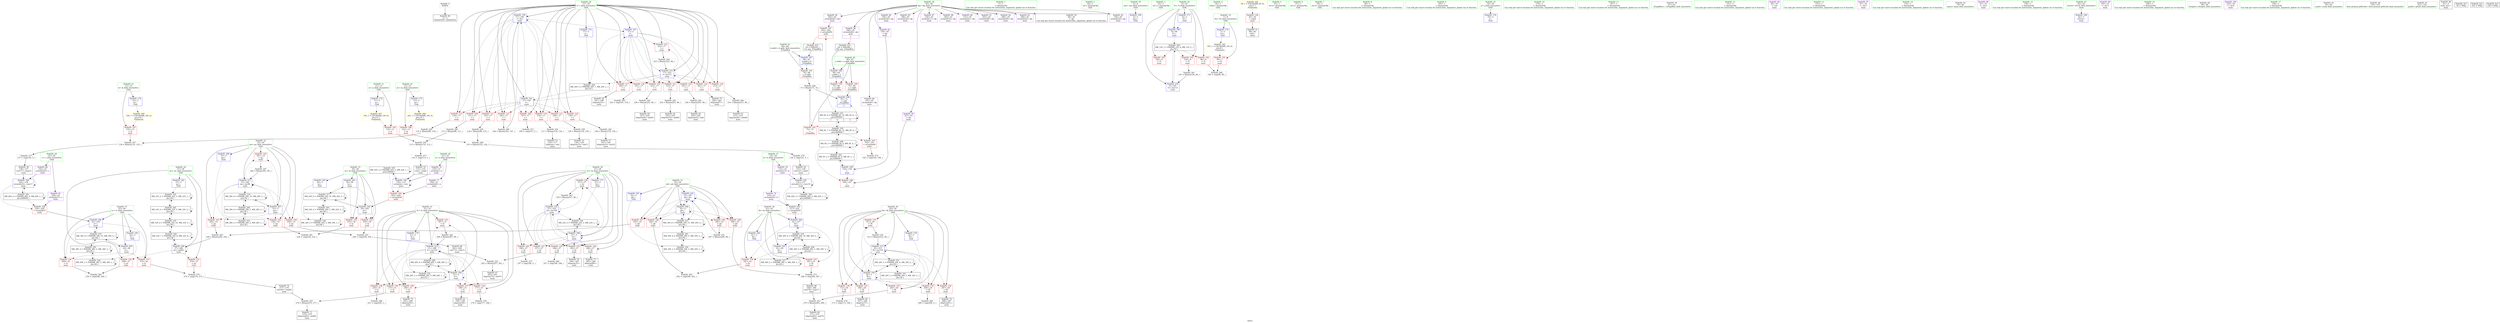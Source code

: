 digraph "SVFG" {
	label="SVFG";

	Node0x55ee53b5b340 [shape=record,color=grey,label="{NodeID: 0\nNullPtr}"];
	Node0x55ee53b5b340 -> Node0x55ee53b7bef0[style=solid];
	Node0x55ee53b8c920 [shape=record,color=grey,label="{NodeID: 277\n137 = cmp(136, 5, )\n}"];
	Node0x55ee53b8c920 -> Node0x55ee53b7c5d0[style=solid];
	Node0x55ee53b7e7f0 [shape=record,color=blue,label="{NodeID: 194\n142\<--138\narrayidx20\<--conv17\nmain\n}"];
	Node0x55ee53b7e7f0 -> Node0x55ee53b82f60[style=dashed];
	Node0x55ee53b7e7f0 -> Node0x55ee53b7e7f0[style=dashed];
	Node0x55ee53b7e7f0 -> Node0x55ee53ba9340[style=dashed];
	Node0x55ee53b7b2f0 [shape=record,color=red,label="{NodeID: 111\n123\<--17\n\<--i\nmain\n}"];
	Node0x55ee53b7b2f0 -> Node0x55ee53b7f6a0[style=solid];
	Node0x55ee53b5b6b0 [shape=record,color=green,label="{NodeID: 28\n25\<--26\nc\<--c_field_insensitive\nGlob }"];
	Node0x55ee53b5b6b0 -> Node0x55ee53b7d950[style=solid];
	Node0x55ee53b5b6b0 -> Node0x55ee53b7da20[style=solid];
	Node0x55ee53b81970 [shape=record,color=red,label="{NodeID: 139\n273\<--31\n\<--fc\nmain\n}"];
	Node0x55ee53b81970 -> Node0x55ee53b89810[style=solid];
	Node0x55ee53b7c5d0 [shape=record,color=black,label="{NodeID: 56\n138\<--137\nconv17\<--cmp16\nmain\n}"];
	Node0x55ee53b7c5d0 -> Node0x55ee53b7e7f0[style=solid];
	Node0x55ee53ba6b40 [shape=record,color=black,label="{NodeID: 333\nMR_28V_2 = PHI(MR_28V_3, MR_28V_1, )\npts\{34 \}\n}"];
	Node0x55ee53ba6b40 -> Node0x55ee53b99040[style=dashed];
	Node0x55ee53ba6b40 -> Node0x55ee53ba6b40[style=dashed];
	Node0x55ee53b89090 [shape=record,color=grey,label="{NodeID: 250\n113 = Binary(110, 112, )\n}"];
	Node0x55ee53b89090 -> Node0x55ee53b8c320[style=solid];
	Node0x55ee53b83030 [shape=record,color=red,label="{NodeID: 167\n293\<--292\n\<--arrayidx94\nmain\n|{<s0>5}}"];
	Node0x55ee53b83030:s0 -> Node0x55ee53bcac20[style=solid,color=red];
	Node0x55ee53b7dc90 [shape=record,color=purple,label="{NodeID: 84\n185\<--45\narrayidx36\<--dp\nmain\n}"];
	Node0x55ee53b6e230 [shape=record,color=green,label="{NodeID: 1\n5\<--1\n\<--dummyObj\nCan only get source location for instruction, argument, global var or function.}"];
	Node0x55ee53b8caa0 [shape=record,color=grey,label="{NodeID: 278\n178 = cmp(177, 168, )\n}"];
	Node0x55ee53b7e8c0 [shape=record,color=blue,label="{NodeID: 195\n17\<--146\ni\<--dec\nmain\n}"];
	Node0x55ee53b7e8c0 -> Node0x55ee53b7b080[style=dashed];
	Node0x55ee53b7e8c0 -> Node0x55ee53b7b150[style=dashed];
	Node0x55ee53b7e8c0 -> Node0x55ee53b7b220[style=dashed];
	Node0x55ee53b7e8c0 -> Node0x55ee53b7b2f0[style=dashed];
	Node0x55ee53b7e8c0 -> Node0x55ee53b7b3c0[style=dashed];
	Node0x55ee53b7e8c0 -> Node0x55ee53b7b490[style=dashed];
	Node0x55ee53b7e8c0 -> Node0x55ee53b7b560[style=dashed];
	Node0x55ee53b7e8c0 -> Node0x55ee53b80670[style=dashed];
	Node0x55ee53b7e8c0 -> Node0x55ee53b7e8c0[style=dashed];
	Node0x55ee53b7e8c0 -> Node0x55ee53b7ea60[style=dashed];
	Node0x55ee53b7b3c0 [shape=record,color=red,label="{NodeID: 112\n128\<--17\n\<--i\nmain\n}"];
	Node0x55ee53b7b3c0 -> Node0x55ee53b89c90[style=solid];
	Node0x55ee53b5b7b0 [shape=record,color=green,label="{NodeID: 29\n27\<--28\nfa\<--fa_field_insensitive\nGlob }"];
	Node0x55ee53b5b7b0 -> Node0x55ee53b80d40[style=solid];
	Node0x55ee53b5b7b0 -> Node0x55ee53b80e10[style=solid];
	Node0x55ee53b5b7b0 -> Node0x55ee53b80ee0[style=solid];
	Node0x55ee53b5b7b0 -> Node0x55ee53b80fb0[style=solid];
	Node0x55ee53b5b7b0 -> Node0x55ee53b81080[style=solid];
	Node0x55ee53b5b7b0 -> Node0x55ee53b81150[style=solid];
	Node0x55ee53b5b7b0 -> Node0x55ee53b839a0[style=solid];
	Node0x55ee53b5b7b0 -> Node0x55ee53b7eb30[style=solid];
	Node0x55ee53b5b7b0 -> Node0x55ee53b86970[style=solid];
	Node0x55ee53b81a40 [shape=record,color=red,label="{NodeID: 140\n290\<--31\n\<--fc\nmain\n}"];
	Node0x55ee53b81a40 -> Node0x55ee53b7d540[style=solid];
	Node0x55ee53b7c6a0 [shape=record,color=black,label="{NodeID: 57\n141\<--140\nidxprom19\<--sub18\nmain\n}"];
	Node0x55ee53ba7040 [shape=record,color=black,label="{NodeID: 334\nMR_30V_2 = PHI(MR_30V_3, MR_30V_1, )\npts\{36 \}\n}"];
	Node0x55ee53ba7040 -> Node0x55ee53b99540[style=dashed];
	Node0x55ee53ba7040 -> Node0x55ee53ba7040[style=dashed];
	Node0x55ee53b89210 [shape=record,color=grey,label="{NodeID: 251\n297 = Binary(296, 96, )\n}"];
	Node0x55ee53b89210 -> Node0x55ee53b7f4f0[style=solid];
	Node0x55ee53b83100 [shape=record,color=red,label="{NodeID: 168\n328\<--327\n\<--\nmain\n}"];
	Node0x55ee53b7dd60 [shape=record,color=purple,label="{NodeID: 85\n188\<--45\narrayidx38\<--dp\nmain\n}"];
	Node0x55ee53b70e80 [shape=record,color=green,label="{NodeID: 2\n50\<--1\n.str\<--dummyObj\nGlob }"];
	Node0x55ee53b8cc20 [shape=record,color=grey,label="{NodeID: 279\n126 = cmp(125, 5, )\n}"];
	Node0x55ee53b8cc20 -> Node0x55ee53b7c430[style=solid];
	Node0x55ee53b7e990 [shape=record,color=blue,label="{NodeID: 196\n156\<--158\n\<--\nmain\n}"];
	Node0x55ee53b7e990 -> Node0x55ee53b83100[style=dashed];
	Node0x55ee53b7e990 -> Node0x55ee53b9ae40[style=dashed];
	Node0x55ee53b7e990 -> Node0x55ee53ba9840[style=dashed];
	Node0x55ee53b7b490 [shape=record,color=red,label="{NodeID: 113\n134\<--17\n\<--i\nmain\n}"];
	Node0x55ee53b7b490 -> Node0x55ee53b89990[style=solid];
	Node0x55ee53b5c060 [shape=record,color=green,label="{NodeID: 30\n29\<--30\nfb\<--fb_field_insensitive\nGlob }"];
	Node0x55ee53b5c060 -> Node0x55ee53b81220[style=solid];
	Node0x55ee53b5c060 -> Node0x55ee53b812f0[style=solid];
	Node0x55ee53b5c060 -> Node0x55ee53b813c0[style=solid];
	Node0x55ee53b5c060 -> Node0x55ee53b81490[style=solid];
	Node0x55ee53b5c060 -> Node0x55ee53b81560[style=solid];
	Node0x55ee53b5c060 -> Node0x55ee53b81630[style=solid];
	Node0x55ee53b5c060 -> Node0x55ee53b83aa0[style=solid];
	Node0x55ee53b5c060 -> Node0x55ee53b7ec00[style=solid];
	Node0x55ee53b5c060 -> Node0x55ee53b868a0[style=solid];
	Node0x55ee53b81b10 [shape=record,color=red,label="{NodeID: 141\n307\<--31\n\<--fc\nmain\n}"];
	Node0x55ee53b81b10 -> Node0x55ee53b88490[style=solid];
	Node0x55ee53b7c770 [shape=record,color=black,label="{NodeID: 58\n181\<--180\nidxprom33\<--\nmain\n}"];
	Node0x55ee53ba7540 [shape=record,color=black,label="{NodeID: 335\nMR_32V_2 = PHI(MR_32V_3, MR_32V_1, )\npts\{38 \}\n}"];
	Node0x55ee53ba7540 -> Node0x55ee53b99a40[style=dashed];
	Node0x55ee53ba7540 -> Node0x55ee53ba7540[style=dashed];
	Node0x55ee53b89390 [shape=record,color=grey,label="{NodeID: 252\n262 = Binary(257, 261, )\n}"];
	Node0x55ee53b89390 -> Node0x55ee53b7cec0[style=solid];
	Node0x55ee53b831d0 [shape=record,color=blue,label="{NodeID: 169\n4\<--5\nans\<--\nGlob }"];
	Node0x55ee53b7de30 [shape=record,color=purple,label="{NodeID: 86\n191\<--45\narrayidx40\<--dp\nmain\n}"];
	Node0x55ee53b7de30 -> Node0x55ee53b82cf0[style=solid];
	Node0x55ee53b733a0 [shape=record,color=green,label="{NodeID: 3\n52\<--1\n.str.1\<--dummyObj\nGlob }"];
	Node0x55ee53b8cda0 [shape=record,color=grey,label="{NodeID: 280\n221 = cmp(220, 5, )\n}"];
	Node0x55ee53b7ea60 [shape=record,color=blue,label="{NodeID: 197\n17\<--5\ni\<--\nmain\n}"];
	Node0x55ee53b7ea60 -> Node0x55ee53b80700[style=dashed];
	Node0x55ee53b7ea60 -> Node0x55ee53b80790[style=dashed];
	Node0x55ee53b7ea60 -> Node0x55ee53b80860[style=dashed];
	Node0x55ee53b7ea60 -> Node0x55ee53b80930[style=dashed];
	Node0x55ee53b7ea60 -> Node0x55ee53b80a00[style=dashed];
	Node0x55ee53b7ea60 -> Node0x55ee53b80ad0[style=dashed];
	Node0x55ee53b7ea60 -> Node0x55ee53b80ba0[style=dashed];
	Node0x55ee53b7ea60 -> Node0x55ee53b80c70[style=dashed];
	Node0x55ee53b7ea60 -> Node0x55ee53b86a40[style=dashed];
	Node0x55ee53b7ea60 -> Node0x55ee53ba5740[style=dashed];
	Node0x55ee53b7b560 [shape=record,color=red,label="{NodeID: 114\n139\<--17\n\<--i\nmain\n}"];
	Node0x55ee53b7b560 -> Node0x55ee53b88790[style=solid];
	Node0x55ee53b5c160 [shape=record,color=green,label="{NodeID: 31\n31\<--32\nfc\<--fc_field_insensitive\nGlob }"];
	Node0x55ee53b5c160 -> Node0x55ee53b81700[style=solid];
	Node0x55ee53b5c160 -> Node0x55ee53b817d0[style=solid];
	Node0x55ee53b5c160 -> Node0x55ee53b818a0[style=solid];
	Node0x55ee53b5c160 -> Node0x55ee53b81970[style=solid];
	Node0x55ee53b5c160 -> Node0x55ee53b81a40[style=solid];
	Node0x55ee53b5c160 -> Node0x55ee53b81b10[style=solid];
	Node0x55ee53b5c160 -> Node0x55ee53b83ba0[style=solid];
	Node0x55ee53b5c160 -> Node0x55ee53b7ecd0[style=solid];
	Node0x55ee53b5c160 -> Node0x55ee53b867d0[style=solid];
	Node0x55ee53b81be0 [shape=record,color=red,label="{NodeID: 142\n234\<--33\n\<--pa\nmain\n}"];
	Node0x55ee53b81be0 -> Node0x55ee53b8cf20[style=solid];
	Node0x55ee53b7c840 [shape=record,color=black,label="{NodeID: 59\n184\<--183\nidxprom35\<--\nmain\n}"];
	Node0x55ee53ba7a40 [shape=record,color=black,label="{NodeID: 336\nMR_34V_2 = PHI(MR_34V_3, MR_34V_1, )\npts\{40 \}\n}"];
	Node0x55ee53ba7a40 -> Node0x55ee53b99f40[style=dashed];
	Node0x55ee53ba7a40 -> Node0x55ee53ba7a40[style=dashed];
	Node0x55ee53b89510 [shape=record,color=grey,label="{NodeID: 253\n270 = Binary(265, 269, )\n}"];
	Node0x55ee53b89510 -> Node0x55ee53b7d060[style=solid];
	Node0x55ee53b832a0 [shape=record,color=blue,label="{NodeID: 170\n7\<--5\nTn\<--\nGlob }"];
	Node0x55ee53b832a0 -> Node0x55ee53bb0d40[style=dashed];
	Node0x55ee53b7df00 [shape=record,color=purple,label="{NodeID: 87\n256\<--45\narrayidx71\<--dp\nmain\n}"];
	Node0x55ee53b49530 [shape=record,color=green,label="{NodeID: 4\n54\<--1\nstdin\<--dummyObj\nGlob }"];
	Node0x55ee53bb0c30 [shape=record,color=yellow,style=double,label="{NodeID: 364\n8V_1 = ENCHI(MR_8V_0)\npts\{1 \}\nFun[main]}"];
	Node0x55ee53bb0c30 -> Node0x55ee53b828e0[style=dashed];
	Node0x55ee53b8cf20 [shape=record,color=grey,label="{NodeID: 281\n236 = cmp(234, 235, )\n}"];
	Node0x55ee53b7eb30 [shape=record,color=blue,label="{NodeID: 198\n27\<--5\nfa\<--\nmain\n}"];
	Node0x55ee53b7eb30 -> Node0x55ee53b80d40[style=dashed];
	Node0x55ee53b7eb30 -> Node0x55ee53b80e10[style=dashed];
	Node0x55ee53b7eb30 -> Node0x55ee53b80ee0[style=dashed];
	Node0x55ee53b7eb30 -> Node0x55ee53b80fb0[style=dashed];
	Node0x55ee53b7eb30 -> Node0x55ee53b81080[style=dashed];
	Node0x55ee53b7eb30 -> Node0x55ee53b81150[style=dashed];
	Node0x55ee53b7eb30 -> Node0x55ee53b7eb30[style=dashed];
	Node0x55ee53b7eb30 -> Node0x55ee53b86970[style=dashed];
	Node0x55ee53b7eb30 -> Node0x55ee53ba5c40[style=dashed];
	Node0x55ee53b80670 [shape=record,color=red,label="{NodeID: 115\n145\<--17\n\<--i\nmain\n}"];
	Node0x55ee53b80670 -> Node0x55ee53b80120[style=solid];
	Node0x55ee53b5c260 [shape=record,color=green,label="{NodeID: 32\n33\<--34\npa\<--pa_field_insensitive\nGlob }"];
	Node0x55ee53b5c260 -> Node0x55ee53b81be0[style=solid];
	Node0x55ee53b5c260 -> Node0x55ee53b81cb0[style=solid];
	Node0x55ee53b5c260 -> Node0x55ee53b81d80[style=solid];
	Node0x55ee53b5c260 -> Node0x55ee53b81e50[style=solid];
	Node0x55ee53b5c260 -> Node0x55ee53b83ca0[style=solid];
	Node0x55ee53b5c260 -> Node0x55ee53b7f280[style=solid];
	Node0x55ee53b5c260 -> Node0x55ee53b7f5c0[style=solid];
	Node0x55ee53b81cb0 [shape=record,color=red,label="{NodeID: 143\n244\<--33\n\<--pa\nmain\n}"];
	Node0x55ee53b81cb0 -> Node0x55ee53b7ffa0[style=solid];
	Node0x55ee53b7c910 [shape=record,color=black,label="{NodeID: 60\n187\<--186\nidxprom37\<--\nmain\n}"];
	Node0x55ee53ba7f40 [shape=record,color=black,label="{NodeID: 337\nMR_36V_2 = PHI(MR_36V_3, MR_36V_1, )\npts\{42 \}\n}"];
	Node0x55ee53ba7f40 -> Node0x55ee53b9a440[style=dashed];
	Node0x55ee53ba7f40 -> Node0x55ee53ba7f40[style=dashed];
	Node0x55ee53b89690 [shape=record,color=grey,label="{NodeID: 254\n117 = Binary(118, 116, )\n}"];
	Node0x55ee53b89690 -> Node0x55ee53b7c360[style=solid];
	Node0x55ee53b833a0 [shape=record,color=blue,label="{NodeID: 171\n9\<--5\nTi\<--\nGlob }"];
	Node0x55ee53b833a0 -> Node0x55ee53b845e0[style=dashed];
	Node0x55ee53b7dfd0 [shape=record,color=purple,label="{NodeID: 88\n264\<--45\narrayidx76\<--dp\nmain\n}"];
	Node0x55ee53b5a0b0 [shape=record,color=green,label="{NodeID: 5\n55\<--1\n.str.2\<--dummyObj\nGlob }"];
	Node0x55ee53bb0d40 [shape=record,color=yellow,style=double,label="{NodeID: 365\n10V_1 = ENCHI(MR_10V_0)\npts\{8 \}\nFun[main]}"];
	Node0x55ee53bb0d40 -> Node0x55ee53b7baf0[style=dashed];
	Node0x55ee53b8d0a0 [shape=record,color=grey,label="{NodeID: 282\n242 = cmp(240, 241, )\n}"];
	Node0x55ee53b7ec00 [shape=record,color=blue,label="{NodeID: 199\n29\<--5\nfb\<--\nmain\n}"];
	Node0x55ee53b7ec00 -> Node0x55ee53b81220[style=dashed];
	Node0x55ee53b7ec00 -> Node0x55ee53b812f0[style=dashed];
	Node0x55ee53b7ec00 -> Node0x55ee53b813c0[style=dashed];
	Node0x55ee53b7ec00 -> Node0x55ee53b81490[style=dashed];
	Node0x55ee53b7ec00 -> Node0x55ee53b81560[style=dashed];
	Node0x55ee53b7ec00 -> Node0x55ee53b81630[style=dashed];
	Node0x55ee53b7ec00 -> Node0x55ee53b7ec00[style=dashed];
	Node0x55ee53b7ec00 -> Node0x55ee53b868a0[style=dashed];
	Node0x55ee53b7ec00 -> Node0x55ee53b9d140[style=dashed];
	Node0x55ee53b80700 [shape=record,color=red,label="{NodeID: 116\n161\<--17\n\<--i\nmain\n}"];
	Node0x55ee53b80700 -> Node0x55ee53b8d220[style=solid];
	Node0x55ee53b5c360 [shape=record,color=green,label="{NodeID: 33\n35\<--36\npb\<--pb_field_insensitive\nGlob }"];
	Node0x55ee53b5c360 -> Node0x55ee53b81f20[style=solid];
	Node0x55ee53b5c360 -> Node0x55ee53b81ff0[style=solid];
	Node0x55ee53b5c360 -> Node0x55ee53b820c0[style=solid];
	Node0x55ee53b5c360 -> Node0x55ee53b82190[style=solid];
	Node0x55ee53b5c360 -> Node0x55ee53b83da0[style=solid];
	Node0x55ee53b5c360 -> Node0x55ee53b7f350[style=solid];
	Node0x55ee53b5c360 -> Node0x55ee53b7f4f0[style=solid];
	Node0x55ee53b81d80 [shape=record,color=red,label="{NodeID: 144\n258\<--33\n\<--pa\nmain\n}"];
	Node0x55ee53b81d80 -> Node0x55ee53b802a0[style=solid];
	Node0x55ee53b7c9e0 [shape=record,color=black,label="{NodeID: 61\n190\<--189\nidxprom39\<--\nmain\n}"];
	Node0x55ee53ba8440 [shape=record,color=black,label="{NodeID: 338\nMR_38V_2 = PHI(MR_38V_3, MR_38V_1, )\npts\{44 \}\n}"];
	Node0x55ee53ba8440 -> Node0x55ee53b9a940[style=dashed];
	Node0x55ee53ba8440 -> Node0x55ee53ba8440[style=dashed];
	Node0x55ee53b89810 [shape=record,color=grey,label="{NodeID: 255\n278 = Binary(273, 277, )\n}"];
	Node0x55ee53b89810 -> Node0x55ee53b7d200[style=solid];
	Node0x55ee53b834a0 [shape=record,color=blue,label="{NodeID: 172\n11\<--5\nn\<--\nGlob }"];
	Node0x55ee53b834a0 -> Node0x55ee53bb0f00[style=dashed];
	Node0x55ee53b7e0a0 [shape=record,color=purple,label="{NodeID: 89\n272\<--45\narrayidx81\<--dp\nmain\n}"];
	Node0x55ee53b5b8a0 [shape=record,color=green,label="{NodeID: 6\n57\<--1\n.str.3\<--dummyObj\nGlob }"];
	Node0x55ee53b8d220 [shape=record,color=grey,label="{NodeID: 283\n162 = cmp(161, 118, )\n}"];
	Node0x55ee53b7ecd0 [shape=record,color=blue,label="{NodeID: 200\n31\<--5\nfc\<--\nmain\n}"];
	Node0x55ee53b7ecd0 -> Node0x55ee53b81700[style=dashed];
	Node0x55ee53b7ecd0 -> Node0x55ee53b817d0[style=dashed];
	Node0x55ee53b7ecd0 -> Node0x55ee53b818a0[style=dashed];
	Node0x55ee53b7ecd0 -> Node0x55ee53b81970[style=dashed];
	Node0x55ee53b7ecd0 -> Node0x55ee53b81a40[style=dashed];
	Node0x55ee53b7ecd0 -> Node0x55ee53b81b10[style=dashed];
	Node0x55ee53b7ecd0 -> Node0x55ee53b7ecd0[style=dashed];
	Node0x55ee53b7ecd0 -> Node0x55ee53b867d0[style=dashed];
	Node0x55ee53b7ecd0 -> Node0x55ee53b98b40[style=dashed];
	Node0x55ee53b80790 [shape=record,color=red,label="{NodeID: 117\n180\<--17\n\<--i\nmain\n}"];
	Node0x55ee53b80790 -> Node0x55ee53b7c770[style=solid];
	Node0x55ee53b5c460 [shape=record,color=green,label="{NodeID: 34\n37\<--38\npc\<--pc_field_insensitive\nGlob }"];
	Node0x55ee53b5c460 -> Node0x55ee53b82260[style=solid];
	Node0x55ee53b5c460 -> Node0x55ee53b82330[style=solid];
	Node0x55ee53b5c460 -> Node0x55ee53b83ea0[style=solid];
	Node0x55ee53b5c460 -> Node0x55ee53b7f420[style=solid];
	Node0x55ee53b81e50 [shape=record,color=red,label="{NodeID: 145\n301\<--33\n\<--pa\nmain\n}"];
	Node0x55ee53b81e50 -> Node0x55ee53b88c10[style=solid];
	Node0x55ee53b7cab0 [shape=record,color=black,label="{NodeID: 62\n203\<--202\nidxprom43\<--add\nmain\n}"];
	Node0x55ee53ba8940 [shape=record,color=black,label="{NodeID: 339\nMR_42V_2 = PHI(MR_42V_3, MR_42V_1, )\npts\{220000 \}\n}"];
	Node0x55ee53ba8940 -> Node0x55ee53b82dc0[style=dashed];
	Node0x55ee53ba8940 -> Node0x55ee53b7e650[style=dashed];
	Node0x55ee53ba8940 -> Node0x55ee53ba8940[style=dashed];
	Node0x55ee53b89990 [shape=record,color=grey,label="{NodeID: 256\n135 = Binary(96, 134, )\n}"];
	Node0x55ee53b89990 -> Node0x55ee53b89b10[style=solid];
	Node0x55ee53b835a0 [shape=record,color=blue,label="{NodeID: 173\n13\<--5\nm\<--\nGlob }"];
	Node0x55ee53b835a0 -> Node0x55ee53bb0fe0[style=dashed];
	Node0x55ee53b7e170 [shape=record,color=purple,label="{NodeID: 90\n280\<--45\narrayidx86\<--dp\nmain\n|{<s0>5}}"];
	Node0x55ee53b7e170:s0 -> Node0x55ee53bcab50[style=solid,color=red];
	Node0x55ee53b5a410 [shape=record,color=green,label="{NodeID: 7\n59\<--1\n.str.4\<--dummyObj\nGlob }"];
	Node0x55ee53bb0f00 [shape=record,color=yellow,style=double,label="{NodeID: 367\n14V_1 = ENCHI(MR_14V_0)\npts\{12 \}\nFun[main]}"];
	Node0x55ee53bb0f00 -> Node0x55ee53b7be30[style=dashed];
	Node0x55ee53b8d3a0 [shape=record,color=grey,label="{NodeID: 284\n209 = cmp(208, 5, )\n}"];
	Node0x55ee53b7eda0 [shape=record,color=blue,label="{NodeID: 201\n39\<--96\nla\<--\nmain\n}"];
	Node0x55ee53b7eda0 -> Node0x55ee53b82400[style=dashed];
	Node0x55ee53b7eda0 -> Node0x55ee53b824d0[style=dashed];
	Node0x55ee53b7eda0 -> Node0x55ee53ba1b40[style=dashed];
	Node0x55ee53b80860 [shape=record,color=red,label="{NodeID: 118\n201\<--17\n\<--i\nmain\n}"];
	Node0x55ee53b80860 -> Node0x55ee53b7fca0[style=solid];
	Node0x55ee53b5c990 [shape=record,color=green,label="{NodeID: 35\n39\<--40\nla\<--la_field_insensitive\nGlob }"];
	Node0x55ee53b5c990 -> Node0x55ee53b82400[style=solid];
	Node0x55ee53b5c990 -> Node0x55ee53b824d0[style=solid];
	Node0x55ee53b5c990 -> Node0x55ee53b83fa0[style=solid];
	Node0x55ee53b5c990 -> Node0x55ee53b7eda0[style=solid];
	Node0x55ee53b5c990 -> Node0x55ee53b7ee70[style=solid];
	Node0x55ee53b81f20 [shape=record,color=red,label="{NodeID: 146\n240\<--35\n\<--pb\nmain\n}"];
	Node0x55ee53b81f20 -> Node0x55ee53b8d0a0[style=solid];
	Node0x55ee53b7cb80 [shape=record,color=black,label="{NodeID: 63\n215\<--214\nidxprom49\<--add48\nmain\n}"];
	Node0x55ee53ba8e40 [shape=record,color=black,label="{NodeID: 340\nMR_44V_2 = PHI(MR_44V_3, MR_44V_1, )\npts\{240000 \}\n}"];
	Node0x55ee53ba8e40 -> Node0x55ee53b82e90[style=dashed];
	Node0x55ee53ba8e40 -> Node0x55ee53b7e720[style=dashed];
	Node0x55ee53ba8e40 -> Node0x55ee53ba8e40[style=dashed];
	Node0x55ee53b89b10 [shape=record,color=grey,label="{NodeID: 257\n136 = Binary(133, 135, )\n}"];
	Node0x55ee53b89b10 -> Node0x55ee53b8c920[style=solid];
	Node0x55ee53b836a0 [shape=record,color=blue,label="{NodeID: 174\n15\<--5\nk\<--\nGlob }"];
	Node0x55ee53b836a0 -> Node0x55ee53bb10c0[style=dashed];
	Node0x55ee53b7e240 [shape=record,color=purple,label="{NodeID: 91\n283\<--45\narrayidx88\<--dp\nmain\n}"];
	Node0x55ee53b5a4a0 [shape=record,color=green,label="{NodeID: 8\n96\<--1\n\<--dummyObj\nCan only get source location for instruction, argument, global var or function.}"];
	Node0x55ee53bb0fe0 [shape=record,color=yellow,style=double,label="{NodeID: 368\n16V_1 = ENCHI(MR_16V_0)\npts\{14 \}\nFun[main]}"];
	Node0x55ee53bb0fe0 -> Node0x55ee53b7aee0[style=dashed];
	Node0x55ee53b8d520 [shape=record,color=grey,label="{NodeID: 285\n250 = cmp(248, 249, )\n}"];
	Node0x55ee53b7ee70 [shape=record,color=blue,label="{NodeID: 202\n39\<--205\nla\<--\nmain\n}"];
	Node0x55ee53b7ee70 -> Node0x55ee53b82400[style=dashed];
	Node0x55ee53b7ee70 -> Node0x55ee53b824d0[style=dashed];
	Node0x55ee53b7ee70 -> Node0x55ee53ba1b40[style=dashed];
	Node0x55ee53b80930 [shape=record,color=red,label="{NodeID: 119\n213\<--17\n\<--i\nmain\n}"];
	Node0x55ee53b80930 -> Node0x55ee53b7fe20[style=solid];
	Node0x55ee53b5ca90 [shape=record,color=green,label="{NodeID: 36\n41\<--42\nlb\<--lb_field_insensitive\nGlob }"];
	Node0x55ee53b5ca90 -> Node0x55ee53b825a0[style=solid];
	Node0x55ee53b5ca90 -> Node0x55ee53b82670[style=solid];
	Node0x55ee53b5ca90 -> Node0x55ee53b840a0[style=solid];
	Node0x55ee53b5ca90 -> Node0x55ee53b7ef40[style=solid];
	Node0x55ee53b5ca90 -> Node0x55ee53b7f010[style=solid];
	Node0x55ee53b81ff0 [shape=record,color=red,label="{NodeID: 147\n245\<--35\n\<--pb\nmain\n}"];
	Node0x55ee53b81ff0 -> Node0x55ee53b7ffa0[style=solid];
	Node0x55ee53b7cc50 [shape=record,color=black,label="{NodeID: 64\n227\<--226\nidxprom56\<--add55\nmain\n}"];
	Node0x55ee53ba9340 [shape=record,color=black,label="{NodeID: 341\nMR_46V_2 = PHI(MR_46V_3, MR_46V_1, )\npts\{260000 \}\n}"];
	Node0x55ee53ba9340 -> Node0x55ee53b82f60[style=dashed];
	Node0x55ee53ba9340 -> Node0x55ee53b7e7f0[style=dashed];
	Node0x55ee53ba9340 -> Node0x55ee53ba9340[style=dashed];
	Node0x55ee53b89c90 [shape=record,color=grey,label="{NodeID: 258\n129 = Binary(118, 128, )\n}"];
	Node0x55ee53b89c90 -> Node0x55ee53b7c500[style=solid];
	Node0x55ee53b837a0 [shape=record,color=blue,label="{NodeID: 175\n17\<--5\ni\<--\nGlob }"];
	Node0x55ee53b837a0 -> Node0x55ee53ba5740[style=dashed];
	Node0x55ee53b7e310 [shape=record,color=purple,label="{NodeID: 92\n286\<--45\narrayidx90\<--dp\nmain\n}"];
	Node0x55ee53b7a3e0 [shape=record,color=green,label="{NodeID: 9\n105\<--1\n\<--dummyObj\nCan only get source location for instruction, argument, global var or function.}"];
	Node0x55ee53bb10c0 [shape=record,color=yellow,style=double,label="{NodeID: 369\n18V_1 = ENCHI(MR_18V_0)\npts\{16 \}\nFun[main]}"];
	Node0x55ee53bb10c0 -> Node0x55ee53b7afb0[style=dashed];
	Node0x55ee53b7ef40 [shape=record,color=blue,label="{NodeID: 203\n41\<--96\nlb\<--\nmain\n}"];
	Node0x55ee53b7ef40 -> Node0x55ee53b825a0[style=dashed];
	Node0x55ee53b7ef40 -> Node0x55ee53b82670[style=dashed];
	Node0x55ee53b7ef40 -> Node0x55ee53ba2040[style=dashed];
	Node0x55ee53b80a00 [shape=record,color=red,label="{NodeID: 120\n225\<--17\n\<--i\nmain\n}"];
	Node0x55ee53b80a00 -> Node0x55ee53b7fb20[style=solid];
	Node0x55ee53b5cb90 [shape=record,color=green,label="{NodeID: 37\n43\<--44\nlc\<--lc_field_insensitive\nGlob }"];
	Node0x55ee53b5cb90 -> Node0x55ee53b82740[style=solid];
	Node0x55ee53b5cb90 -> Node0x55ee53b82810[style=solid];
	Node0x55ee53b5cb90 -> Node0x55ee53b841a0[style=solid];
	Node0x55ee53b5cb90 -> Node0x55ee53b7f0e0[style=solid];
	Node0x55ee53b5cb90 -> Node0x55ee53b7f1b0[style=solid];
	Node0x55ee53ba0c40 [shape=record,color=black,label="{NodeID: 314\nMR_28V_6 = PHI(MR_28V_10, MR_28V_5, )\npts\{34 \}\n}"];
	Node0x55ee53ba0c40 -> Node0x55ee53b7f280[style=dashed];
	Node0x55ee53ba0c40 -> Node0x55ee53b99040[style=dashed];
	Node0x55ee53ba0c40 -> Node0x55ee53ba0c40[style=dashed];
	Node0x55ee53b820c0 [shape=record,color=red,label="{NodeID: 148\n266\<--35\n\<--pb\nmain\n}"];
	Node0x55ee53b820c0 -> Node0x55ee53b8c1a0[style=solid];
	Node0x55ee53b7cd20 [shape=record,color=black,label="{NodeID: 65\n255\<--254\nidxprom70\<--add69\nmain\n}"];
	Node0x55ee53ba9840 [shape=record,color=black,label="{NodeID: 342\nMR_6V_2 = PHI(MR_6V_4, MR_6V_1, )\npts\{490000 \}\n}"];
	Node0x55ee53ba9840 -> Node0x55ee53b7e990[style=dashed];
	Node0x55ee53b7f6a0 [shape=record,color=grey,label="{NodeID: 259\n124 = Binary(96, 123, )\n}"];
	Node0x55ee53b7f6a0 -> Node0x55ee53b7f820[style=solid];
	Node0x55ee53b838a0 [shape=record,color=blue,label="{NodeID: 176\n19\<--5\nj\<--\nGlob }"];
	Node0x55ee53b7e3e0 [shape=record,color=purple,label="{NodeID: 93\n289\<--45\narrayidx92\<--dp\nmain\n}"];
	Node0x55ee53b7a470 [shape=record,color=green,label="{NodeID: 10\n118\<--1\n\<--dummyObj\nCan only get source location for instruction, argument, global var or function.}"];
	Node0x55ee53b7f010 [shape=record,color=blue,label="{NodeID: 204\n41\<--217\nlb\<--\nmain\n}"];
	Node0x55ee53b7f010 -> Node0x55ee53b825a0[style=dashed];
	Node0x55ee53b7f010 -> Node0x55ee53b82670[style=dashed];
	Node0x55ee53b7f010 -> Node0x55ee53ba2040[style=dashed];
	Node0x55ee53b80ad0 [shape=record,color=red,label="{NodeID: 121\n253\<--17\n\<--i\nmain\n}"];
	Node0x55ee53b80ad0 -> Node0x55ee53b88910[style=solid];
	Node0x55ee53b5cc90 [shape=record,color=green,label="{NodeID: 38\n45\<--49\ndp\<--dp_field_insensitive\nGlob }"];
	Node0x55ee53b5cc90 -> Node0x55ee53b7c0c0[style=solid];
	Node0x55ee53b5cc90 -> Node0x55ee53b7daf0[style=solid];
	Node0x55ee53b5cc90 -> Node0x55ee53b7dbc0[style=solid];
	Node0x55ee53b5cc90 -> Node0x55ee53b7dc90[style=solid];
	Node0x55ee53b5cc90 -> Node0x55ee53b7dd60[style=solid];
	Node0x55ee53b5cc90 -> Node0x55ee53b7de30[style=solid];
	Node0x55ee53b5cc90 -> Node0x55ee53b7df00[style=solid];
	Node0x55ee53b5cc90 -> Node0x55ee53b7dfd0[style=solid];
	Node0x55ee53b5cc90 -> Node0x55ee53b7e0a0[style=solid];
	Node0x55ee53b5cc90 -> Node0x55ee53b7e170[style=solid];
	Node0x55ee53b5cc90 -> Node0x55ee53b7e240[style=solid];
	Node0x55ee53b5cc90 -> Node0x55ee53b7e310[style=solid];
	Node0x55ee53b5cc90 -> Node0x55ee53b7e3e0[style=solid];
	Node0x55ee53b5cc90 -> Node0x55ee53b7e4b0[style=solid];
	Node0x55ee53b5cc90 -> Node0x55ee53b7e580[style=solid];
	Node0x55ee53ba1140 [shape=record,color=black,label="{NodeID: 315\nMR_30V_6 = PHI(MR_30V_11, MR_30V_5, )\npts\{36 \}\n}"];
	Node0x55ee53ba1140 -> Node0x55ee53b7f350[style=dashed];
	Node0x55ee53ba1140 -> Node0x55ee53b99540[style=dashed];
	Node0x55ee53ba1140 -> Node0x55ee53ba1140[style=dashed];
	Node0x55ee53b82190 [shape=record,color=red,label="{NodeID: 149\n296\<--35\n\<--pb\nmain\n}"];
	Node0x55ee53b82190 -> Node0x55ee53b89210[style=solid];
	Node0x55ee53b7cdf0 [shape=record,color=black,label="{NodeID: 66\n261\<--260\nconv73\<--cmp72\nmain\n}"];
	Node0x55ee53b7cdf0 -> Node0x55ee53b89390[style=solid];
	Node0x55ee53b7f820 [shape=record,color=grey,label="{NodeID: 260\n125 = Binary(122, 124, )\n}"];
	Node0x55ee53b7f820 -> Node0x55ee53b8cc20[style=solid];
	Node0x55ee53b839a0 [shape=record,color=blue,label="{NodeID: 177\n27\<--5\nfa\<--\nGlob }"];
	Node0x55ee53b839a0 -> Node0x55ee53ba5c40[style=dashed];
	Node0x55ee53b7e4b0 [shape=record,color=purple,label="{NodeID: 94\n292\<--45\narrayidx94\<--dp\nmain\n}"];
	Node0x55ee53b7e4b0 -> Node0x55ee53b83030[style=solid];
	Node0x55ee53b5ba80 [shape=record,color=green,label="{NodeID: 11\n147\<--1\n\<--dummyObj\nCan only get source location for instruction, argument, global var or function.}"];
	Node0x55ee53b7f0e0 [shape=record,color=blue,label="{NodeID: 205\n43\<--96\nlc\<--\nmain\n}"];
	Node0x55ee53b7f0e0 -> Node0x55ee53b82740[style=dashed];
	Node0x55ee53b7f0e0 -> Node0x55ee53b82810[style=dashed];
	Node0x55ee53b7f0e0 -> Node0x55ee53ba2540[style=dashed];
	Node0x55ee53b80ba0 [shape=record,color=red,label="{NodeID: 122\n281\<--17\n\<--i\nmain\n}"];
	Node0x55ee53b80ba0 -> Node0x55ee53b7d2d0[style=solid];
	Node0x55ee53b5cd90 [shape=record,color=green,label="{NodeID: 39\n61\<--62\n_Z3updRxx\<--_Z3updRxx_field_insensitive\n}"];
	Node0x55ee53ba1640 [shape=record,color=black,label="{NodeID: 316\nMR_32V_6 = PHI(MR_32V_10, MR_32V_5, )\npts\{38 \}\n}"];
	Node0x55ee53ba1640 -> Node0x55ee53b99a40[style=dashed];
	Node0x55ee53ba1640 -> Node0x55ee53ba1640[style=dashed];
	Node0x55ee53ba1640 -> Node0x55ee53ba4840[style=dashed];
	Node0x55ee53b82260 [shape=record,color=red,label="{NodeID: 150\n248\<--37\n\<--pc\nmain\n}"];
	Node0x55ee53b82260 -> Node0x55ee53b8d520[style=solid];
	Node0x55ee53b7cec0 [shape=record,color=black,label="{NodeID: 67\n263\<--262\nidxprom75\<--and74\nmain\n}"];
	Node0x55ee53b7f9a0 [shape=record,color=grey,label="{NodeID: 261\n335 = Binary(334, 96, )\n}"];
	Node0x55ee53b7f9a0 -> Node0x55ee53b86b10[style=solid];
	Node0x55ee53b83aa0 [shape=record,color=blue,label="{NodeID: 178\n29\<--5\nfb\<--\nGlob }"];
	Node0x55ee53b83aa0 -> Node0x55ee53ba6140[style=dashed];
	Node0x55ee53b7e580 [shape=record,color=purple,label="{NodeID: 95\n327\<--45\n\<--dp\nmain\n}"];
	Node0x55ee53b7e580 -> Node0x55ee53b83100[style=solid];
	Node0x55ee53b5bb50 [shape=record,color=green,label="{NodeID: 12\n151\<--1\n\<--dummyObj\nCan only get source location for instruction, argument, global var or function.}"];
	Node0x55ee53b98b40 [shape=record,color=black,label="{NodeID: 289\nMR_26V_4 = PHI(MR_26V_5, MR_26V_3, )\npts\{32 \}\n}"];
	Node0x55ee53b98b40 -> Node0x55ee53b7ecd0[style=dashed];
	Node0x55ee53b98b40 -> Node0x55ee53b98b40[style=dashed];
	Node0x55ee53b98b40 -> Node0x55ee53ba6640[style=dashed];
	Node0x55ee53b7f1b0 [shape=record,color=blue,label="{NodeID: 206\n43\<--229\nlc\<--\nmain\n}"];
	Node0x55ee53b7f1b0 -> Node0x55ee53b82740[style=dashed];
	Node0x55ee53b7f1b0 -> Node0x55ee53b82810[style=dashed];
	Node0x55ee53b7f1b0 -> Node0x55ee53ba2540[style=dashed];
	Node0x55ee53b80c70 [shape=record,color=red,label="{NodeID: 123\n322\<--17\n\<--i\nmain\n}"];
	Node0x55ee53b80c70 -> Node0x55ee53b88f10[style=solid];
	Node0x55ee53b5ce90 [shape=record,color=green,label="{NodeID: 40\n66\<--67\na.addr\<--a.addr_field_insensitive\n_Z3updRxx\n}"];
	Node0x55ee53b5ce90 -> Node0x55ee53b829b0[style=solid];
	Node0x55ee53b5ce90 -> Node0x55ee53b82a80[style=solid];
	Node0x55ee53b5ce90 -> Node0x55ee53b842a0[style=solid];
	Node0x55ee53ba1b40 [shape=record,color=black,label="{NodeID: 317\nMR_34V_6 = PHI(MR_34V_10, MR_34V_5, )\npts\{40 \}\n}"];
	Node0x55ee53ba1b40 -> Node0x55ee53b7eda0[style=dashed];
	Node0x55ee53ba1b40 -> Node0x55ee53b7ee70[style=dashed];
	Node0x55ee53ba1b40 -> Node0x55ee53b99f40[style=dashed];
	Node0x55ee53ba1b40 -> Node0x55ee53ba1b40[style=dashed];
	Node0x55ee53b82330 [shape=record,color=red,label="{NodeID: 151\n274\<--37\n\<--pc\nmain\n}"];
	Node0x55ee53b82330 -> Node0x55ee53b8bea0[style=solid];
	Node0x55ee53b7cf90 [shape=record,color=black,label="{NodeID: 68\n269\<--268\nconv78\<--cmp77\nmain\n}"];
	Node0x55ee53b7cf90 -> Node0x55ee53b89510[style=solid];
	Node0x55ee53b7fb20 [shape=record,color=grey,label="{NodeID: 262\n226 = Binary(225, 96, )\n}"];
	Node0x55ee53b7fb20 -> Node0x55ee53b7cc50[style=solid];
	Node0x55ee53b83ba0 [shape=record,color=blue,label="{NodeID: 179\n31\<--5\nfc\<--\nGlob }"];
	Node0x55ee53b83ba0 -> Node0x55ee53ba6640[style=dashed];
	Node0x55ee53b7b6e0 [shape=record,color=purple,label="{NodeID: 96\n86\<--50\n\<--.str\nmain\n}"];
	Node0x55ee53b5a1d0 [shape=record,color=green,label="{NodeID: 13\n152\<--1\n\<--dummyObj\nCan only get source location for instruction, argument, global var or function.}"];
	Node0x55ee53b99040 [shape=record,color=black,label="{NodeID: 290\nMR_28V_4 = PHI(MR_28V_5, MR_28V_3, )\npts\{34 \}\n}"];
	Node0x55ee53b99040 -> Node0x55ee53b99040[style=dashed];
	Node0x55ee53b99040 -> Node0x55ee53ba0c40[style=dashed];
	Node0x55ee53b99040 -> Node0x55ee53ba6b40[style=dashed];
	Node0x55ee53b7f280 [shape=record,color=blue,label="{NodeID: 207\n33\<--5\npa\<--\nmain\n}"];
	Node0x55ee53b7f280 -> Node0x55ee53b81be0[style=dashed];
	Node0x55ee53b7f280 -> Node0x55ee53b81cb0[style=dashed];
	Node0x55ee53b7f280 -> Node0x55ee53b81d80[style=dashed];
	Node0x55ee53b7f280 -> Node0x55ee53b81e50[style=dashed];
	Node0x55ee53b7f280 -> Node0x55ee53b7f5c0[style=dashed];
	Node0x55ee53b7f280 -> Node0x55ee53ba0c40[style=dashed];
	Node0x55ee53b80d40 [shape=record,color=red,label="{NodeID: 124\n166\<--27\n\<--fa\nmain\n}"];
	Node0x55ee53b80d40 -> Node0x55ee53b805a0[style=solid];
	Node0x55ee53b5cf60 [shape=record,color=green,label="{NodeID: 41\n68\<--69\nb.addr\<--b.addr_field_insensitive\n_Z3updRxx\n}"];
	Node0x55ee53b5cf60 -> Node0x55ee53b82b50[style=solid];
	Node0x55ee53b5cf60 -> Node0x55ee53b84370[style=solid];
	Node0x55ee53ba2040 [shape=record,color=black,label="{NodeID: 318\nMR_36V_6 = PHI(MR_36V_10, MR_36V_5, )\npts\{42 \}\n}"];
	Node0x55ee53ba2040 -> Node0x55ee53b7ef40[style=dashed];
	Node0x55ee53ba2040 -> Node0x55ee53b7f010[style=dashed];
	Node0x55ee53ba2040 -> Node0x55ee53b9a440[style=dashed];
	Node0x55ee53ba2040 -> Node0x55ee53ba2040[style=dashed];
	Node0x55ee53b82400 [shape=record,color=red,label="{NodeID: 152\n235\<--39\n\<--la\nmain\n}"];
	Node0x55ee53b82400 -> Node0x55ee53b8cf20[style=solid];
	Node0x55ee53b7d060 [shape=record,color=black,label="{NodeID: 69\n271\<--270\nidxprom80\<--and79\nmain\n}"];
	Node0x55ee53b7fca0 [shape=record,color=grey,label="{NodeID: 263\n202 = Binary(201, 96, )\n}"];
	Node0x55ee53b7fca0 -> Node0x55ee53b7cab0[style=solid];
	Node0x55ee53b83ca0 [shape=record,color=blue,label="{NodeID: 180\n33\<--5\npa\<--\nGlob }"];
	Node0x55ee53b83ca0 -> Node0x55ee53ba6b40[style=dashed];
	Node0x55ee53b7b7b0 [shape=record,color=purple,label="{NodeID: 97\n87\<--52\n\<--.str.1\nmain\n}"];
	Node0x55ee53b5a2a0 [shape=record,color=green,label="{NodeID: 14\n153\<--1\n\<--dummyObj\nCan only get source location for instruction, argument, global var or function.}"];
	Node0x55ee53b99540 [shape=record,color=black,label="{NodeID: 291\nMR_30V_4 = PHI(MR_30V_5, MR_30V_3, )\npts\{36 \}\n}"];
	Node0x55ee53b99540 -> Node0x55ee53b99540[style=dashed];
	Node0x55ee53b99540 -> Node0x55ee53ba1140[style=dashed];
	Node0x55ee53b99540 -> Node0x55ee53ba7040[style=dashed];
	Node0x55ee53b7f350 [shape=record,color=blue,label="{NodeID: 208\n35\<--5\npb\<--\nmain\n}"];
	Node0x55ee53b7f350 -> Node0x55ee53b81f20[style=dashed];
	Node0x55ee53b7f350 -> Node0x55ee53b81ff0[style=dashed];
	Node0x55ee53b7f350 -> Node0x55ee53b820c0[style=dashed];
	Node0x55ee53b7f350 -> Node0x55ee53b82190[style=dashed];
	Node0x55ee53b7f350 -> Node0x55ee53b7f350[style=dashed];
	Node0x55ee53b7f350 -> Node0x55ee53b7f4f0[style=dashed];
	Node0x55ee53b7f350 -> Node0x55ee53ba1140[style=dashed];
	Node0x55ee53b80e10 [shape=record,color=red,label="{NodeID: 125\n183\<--27\n\<--fa\nmain\n}"];
	Node0x55ee53b80e10 -> Node0x55ee53b7c840[style=solid];
	Node0x55ee53b5d030 [shape=record,color=green,label="{NodeID: 42\n79\<--80\nmain\<--main_field_insensitive\n}"];
	Node0x55ee53ba2540 [shape=record,color=black,label="{NodeID: 319\nMR_38V_6 = PHI(MR_38V_10, MR_38V_5, )\npts\{44 \}\n}"];
	Node0x55ee53ba2540 -> Node0x55ee53b7f0e0[style=dashed];
	Node0x55ee53ba2540 -> Node0x55ee53b7f1b0[style=dashed];
	Node0x55ee53ba2540 -> Node0x55ee53b9a940[style=dashed];
	Node0x55ee53ba2540 -> Node0x55ee53ba2540[style=dashed];
	Node0x55ee53b824d0 [shape=record,color=red,label="{NodeID: 153\n259\<--39\n\<--la\nmain\n}"];
	Node0x55ee53b824d0 -> Node0x55ee53b802a0[style=solid];
	Node0x55ee53b7d130 [shape=record,color=black,label="{NodeID: 70\n277\<--276\nconv83\<--cmp82\nmain\n}"];
	Node0x55ee53b7d130 -> Node0x55ee53b89810[style=solid];
	Node0x55ee53b7fe20 [shape=record,color=grey,label="{NodeID: 264\n214 = Binary(213, 96, )\n}"];
	Node0x55ee53b7fe20 -> Node0x55ee53b7cb80[style=solid];
	Node0x55ee53b83da0 [shape=record,color=blue,label="{NodeID: 181\n35\<--5\npb\<--\nGlob }"];
	Node0x55ee53b83da0 -> Node0x55ee53ba7040[style=dashed];
	Node0x55ee53b7b880 [shape=record,color=purple,label="{NodeID: 98\n91\<--55\n\<--.str.2\nmain\n}"];
	Node0x55ee53b5a630 [shape=record,color=green,label="{NodeID: 15\n158\<--1\n\<--dummyObj\nCan only get source location for instruction, argument, global var or function.}"];
	Node0x55ee53b99a40 [shape=record,color=black,label="{NodeID: 292\nMR_32V_4 = PHI(MR_32V_5, MR_32V_3, )\npts\{38 \}\n}"];
	Node0x55ee53b99a40 -> Node0x55ee53b99a40[style=dashed];
	Node0x55ee53b99a40 -> Node0x55ee53ba1640[style=dashed];
	Node0x55ee53b99a40 -> Node0x55ee53ba7540[style=dashed];
	Node0x55ee53b7f420 [shape=record,color=blue,label="{NodeID: 209\n37\<--246\npc\<--and65\nmain\n}"];
	Node0x55ee53b7f420 -> Node0x55ee53b82260[style=dashed];
	Node0x55ee53b7f420 -> Node0x55ee53b82330[style=dashed];
	Node0x55ee53b7f420 -> Node0x55ee53b7f420[style=dashed];
	Node0x55ee53b7f420 -> Node0x55ee53ba4840[style=dashed];
	Node0x55ee53b80ee0 [shape=record,color=red,label="{NodeID: 126\n196\<--27\n\<--fa\nmain\n}"];
	Node0x55ee53b80ee0 -> Node0x55ee53b8c620[style=solid];
	Node0x55ee53b5d130 [shape=record,color=green,label="{NodeID: 43\n82\<--83\nretval\<--retval_field_insensitive\nmain\n}"];
	Node0x55ee53b5d130 -> Node0x55ee53b84510[style=solid];
	Node0x55ee53ba2a40 [shape=record,color=black,label="{NodeID: 320\nMR_6V_7 = PHI(MR_6V_12, MR_6V_6, )\npts\{490000 \}\n}"];
	Node0x55ee53ba2a40 -> Node0x55ee53b82cf0[style=dashed];
	Node0x55ee53ba2a40 -> Node0x55ee53b9ae40[style=dashed];
	Node0x55ee53ba2a40 -> Node0x55ee53ba2a40[style=dashed];
	Node0x55ee53ba2a40 -> Node0x55ee53ba3940[style=dashed];
	Node0x55ee53b825a0 [shape=record,color=red,label="{NodeID: 154\n241\<--41\n\<--lb\nmain\n}"];
	Node0x55ee53b825a0 -> Node0x55ee53b8d0a0[style=solid];
	Node0x55ee53b7d200 [shape=record,color=black,label="{NodeID: 71\n279\<--278\nidxprom85\<--and84\nmain\n}"];
	Node0x55ee53b7ffa0 [shape=record,color=grey,label="{NodeID: 265\n246 = Binary(244, 245, )\n}"];
	Node0x55ee53b7ffa0 -> Node0x55ee53b7f420[style=solid];
	Node0x55ee53b83ea0 [shape=record,color=blue,label="{NodeID: 182\n37\<--5\npc\<--\nGlob }"];
	Node0x55ee53b83ea0 -> Node0x55ee53ba7540[style=dashed];
	Node0x55ee53b7b950 [shape=record,color=purple,label="{NodeID: 99\n102\<--57\n\<--.str.3\nmain\n}"];
	Node0x55ee53b5a700 [shape=record,color=green,label="{NodeID: 16\n168\<--1\n\<--dummyObj\nCan only get source location for instruction, argument, global var or function.}"];
	Node0x55ee53b99f40 [shape=record,color=black,label="{NodeID: 293\nMR_34V_4 = PHI(MR_34V_5, MR_34V_3, )\npts\{40 \}\n}"];
	Node0x55ee53b99f40 -> Node0x55ee53b99f40[style=dashed];
	Node0x55ee53b99f40 -> Node0x55ee53ba1b40[style=dashed];
	Node0x55ee53b99f40 -> Node0x55ee53ba7a40[style=dashed];
	Node0x55ee53b7f4f0 [shape=record,color=blue,label="{NodeID: 210\n35\<--297\npb\<--inc\nmain\n}"];
	Node0x55ee53b7f4f0 -> Node0x55ee53b81f20[style=dashed];
	Node0x55ee53b7f4f0 -> Node0x55ee53b81ff0[style=dashed];
	Node0x55ee53b7f4f0 -> Node0x55ee53b820c0[style=dashed];
	Node0x55ee53b7f4f0 -> Node0x55ee53b82190[style=dashed];
	Node0x55ee53b7f4f0 -> Node0x55ee53b7f350[style=dashed];
	Node0x55ee53b7f4f0 -> Node0x55ee53b7f4f0[style=dashed];
	Node0x55ee53b7f4f0 -> Node0x55ee53ba1140[style=dashed];
	Node0x55ee53b80fb0 [shape=record,color=red,label="{NodeID: 127\n257\<--27\n\<--fa\nmain\n}"];
	Node0x55ee53b80fb0 -> Node0x55ee53b89390[style=solid];
	Node0x55ee53b5d200 [shape=record,color=green,label="{NodeID: 44\n89\<--90\nfreopen\<--freopen_field_insensitive\n}"];
	Node0x55ee53b82670 [shape=record,color=red,label="{NodeID: 155\n267\<--41\n\<--lb\nmain\n}"];
	Node0x55ee53b82670 -> Node0x55ee53b8c1a0[style=solid];
	Node0x55ee53b7d2d0 [shape=record,color=black,label="{NodeID: 72\n282\<--281\nidxprom87\<--\nmain\n}"];
	Node0x55ee53b80120 [shape=record,color=grey,label="{NodeID: 266\n146 = Binary(145, 147, )\n}"];
	Node0x55ee53b80120 -> Node0x55ee53b7e8c0[style=solid];
	Node0x55ee53b83fa0 [shape=record,color=blue,label="{NodeID: 183\n39\<--5\nla\<--\nGlob }"];
	Node0x55ee53b83fa0 -> Node0x55ee53ba7a40[style=dashed];
	Node0x55ee53b7ba20 [shape=record,color=purple,label="{NodeID: 100\n329\<--59\n\<--.str.4\nmain\n}"];
	Node0x55ee53b7a760 [shape=record,color=green,label="{NodeID: 17\n194\<--1\n\<--dummyObj\nCan only get source location for instruction, argument, global var or function.}"];
	Node0x55ee53b9a440 [shape=record,color=black,label="{NodeID: 294\nMR_36V_4 = PHI(MR_36V_5, MR_36V_3, )\npts\{42 \}\n}"];
	Node0x55ee53b9a440 -> Node0x55ee53b9a440[style=dashed];
	Node0x55ee53b9a440 -> Node0x55ee53ba2040[style=dashed];
	Node0x55ee53b9a440 -> Node0x55ee53ba7f40[style=dashed];
	Node0x55ee53b7f5c0 [shape=record,color=blue,label="{NodeID: 211\n33\<--302\npa\<--inc98\nmain\n}"];
	Node0x55ee53b7f5c0 -> Node0x55ee53b81be0[style=dashed];
	Node0x55ee53b7f5c0 -> Node0x55ee53b81cb0[style=dashed];
	Node0x55ee53b7f5c0 -> Node0x55ee53b81d80[style=dashed];
	Node0x55ee53b7f5c0 -> Node0x55ee53b81e50[style=dashed];
	Node0x55ee53b7f5c0 -> Node0x55ee53b7f5c0[style=dashed];
	Node0x55ee53b7f5c0 -> Node0x55ee53ba0c40[style=dashed];
	Node0x55ee53b81080 [shape=record,color=red,label="{NodeID: 128\n284\<--27\n\<--fa\nmain\n}"];
	Node0x55ee53b81080 -> Node0x55ee53b7d3a0[style=solid];
	Node0x55ee53b5d300 [shape=record,color=green,label="{NodeID: 45\n93\<--94\nscanf\<--scanf_field_insensitive\n}"];
	Node0x55ee53b82740 [shape=record,color=red,label="{NodeID: 156\n249\<--43\n\<--lc\nmain\n}"];
	Node0x55ee53b82740 -> Node0x55ee53b8d520[style=solid];
	Node0x55ee53b7d3a0 [shape=record,color=black,label="{NodeID: 73\n285\<--284\nidxprom89\<--\nmain\n}"];
	Node0x55ee53b802a0 [shape=record,color=grey,label="{NodeID: 267\n260 = cmp(258, 259, )\n}"];
	Node0x55ee53b802a0 -> Node0x55ee53b7cdf0[style=solid];
	Node0x55ee53b840a0 [shape=record,color=blue,label="{NodeID: 184\n41\<--5\nlb\<--\nGlob }"];
	Node0x55ee53b840a0 -> Node0x55ee53ba7f40[style=dashed];
	Node0x55ee53b7baf0 [shape=record,color=red,label="{NodeID: 101\n99\<--7\n\<--Tn\nmain\n}"];
	Node0x55ee53b7baf0 -> Node0x55ee53b80420[style=solid];
	Node0x55ee53b7a830 [shape=record,color=green,label="{NodeID: 18\n4\<--6\nans\<--ans_field_insensitive\nGlob }"];
	Node0x55ee53b7a830 -> Node0x55ee53b831d0[style=solid];
	Node0x55ee53b9a940 [shape=record,color=black,label="{NodeID: 295\nMR_38V_4 = PHI(MR_38V_5, MR_38V_3, )\npts\{44 \}\n}"];
	Node0x55ee53b9a940 -> Node0x55ee53b9a940[style=dashed];
	Node0x55ee53b9a940 -> Node0x55ee53ba2540[style=dashed];
	Node0x55ee53b9a940 -> Node0x55ee53ba8440[style=dashed];
	Node0x55ee53b867d0 [shape=record,color=blue,label="{NodeID: 212\n31\<--308\nfc\<--inc102\nmain\n}"];
	Node0x55ee53b867d0 -> Node0x55ee53b81700[style=dashed];
	Node0x55ee53b867d0 -> Node0x55ee53b817d0[style=dashed];
	Node0x55ee53b867d0 -> Node0x55ee53b818a0[style=dashed];
	Node0x55ee53b867d0 -> Node0x55ee53b81970[style=dashed];
	Node0x55ee53b867d0 -> Node0x55ee53b81a40[style=dashed];
	Node0x55ee53b867d0 -> Node0x55ee53b81b10[style=dashed];
	Node0x55ee53b867d0 -> Node0x55ee53b7ecd0[style=dashed];
	Node0x55ee53b867d0 -> Node0x55ee53b867d0[style=dashed];
	Node0x55ee53b867d0 -> Node0x55ee53b98b40[style=dashed];
	Node0x55ee53b81150 [shape=record,color=red,label="{NodeID: 129\n317\<--27\n\<--fa\nmain\n}"];
	Node0x55ee53b81150 -> Node0x55ee53b88610[style=solid];
	Node0x55ee53b7ad00 [shape=record,color=green,label="{NodeID: 46\n154\<--155\nllvm.memset.p0i8.i64\<--llvm.memset.p0i8.i64_field_insensitive\n}"];
	Node0x55ee53ba3940 [shape=record,color=black,label="{NodeID: 323\nMR_6V_9 = PHI(MR_6V_10, MR_6V_8, )\npts\{490000 \}\n|{|<s3>5|<s4>5}}"];
	Node0x55ee53ba3940 -> Node0x55ee53b83030[style=dashed];
	Node0x55ee53ba3940 -> Node0x55ee53ba2a40[style=dashed];
	Node0x55ee53ba3940 -> Node0x55ee53ba3940[style=dashed];
	Node0x55ee53ba3940:s3 -> Node0x55ee53b82c20[style=dashed,color=red];
	Node0x55ee53ba3940:s4 -> Node0x55ee53b84440[style=dashed,color=red];
	Node0x55ee53b82810 [shape=record,color=red,label="{NodeID: 157\n275\<--43\n\<--lc\nmain\n}"];
	Node0x55ee53b82810 -> Node0x55ee53b8bea0[style=solid];
	Node0x55ee53b7d470 [shape=record,color=black,label="{NodeID: 74\n288\<--287\nidxprom91\<--\nmain\n}"];
	Node0x55ee53b9d140 [shape=record,color=black,label="{NodeID: 351\nMR_24V_3 = PHI(MR_24V_4, MR_24V_2, )\npts\{30 \}\n}"];
	Node0x55ee53b9d140 -> Node0x55ee53b7ec00[style=dashed];
	Node0x55ee53b9d140 -> Node0x55ee53ba6140[style=dashed];
	Node0x55ee53b9d140 -> Node0x55ee53b9d140[style=dashed];
	Node0x55ee53b80420 [shape=record,color=grey,label="{NodeID: 268\n100 = cmp(98, 99, )\n}"];
	Node0x55ee53b841a0 [shape=record,color=blue,label="{NodeID: 185\n43\<--5\nlc\<--\nGlob }"];
	Node0x55ee53b841a0 -> Node0x55ee53ba8440[style=dashed];
	Node0x55ee53b7bbc0 [shape=record,color=red,label="{NodeID: 102\n98\<--9\n\<--Ti\nmain\n}"];
	Node0x55ee53b7bbc0 -> Node0x55ee53b80420[style=solid];
	Node0x55ee53b5af70 [shape=record,color=green,label="{NodeID: 19\n7\<--8\nTn\<--Tn_field_insensitive\nGlob }"];
	Node0x55ee53b5af70 -> Node0x55ee53b7baf0[style=solid];
	Node0x55ee53b5af70 -> Node0x55ee53b832a0[style=solid];
	Node0x55ee53b9ae40 [shape=record,color=black,label="{NodeID: 296\nMR_6V_5 = PHI(MR_6V_6, MR_6V_4, )\npts\{490000 \}\n}"];
	Node0x55ee53b9ae40 -> Node0x55ee53b83100[style=dashed];
	Node0x55ee53b9ae40 -> Node0x55ee53b9ae40[style=dashed];
	Node0x55ee53b9ae40 -> Node0x55ee53ba2a40[style=dashed];
	Node0x55ee53b9ae40 -> Node0x55ee53ba9840[style=dashed];
	Node0x55ee53b868a0 [shape=record,color=blue,label="{NodeID: 213\n29\<--313\nfb\<--inc105\nmain\n}"];
	Node0x55ee53b868a0 -> Node0x55ee53b81220[style=dashed];
	Node0x55ee53b868a0 -> Node0x55ee53b812f0[style=dashed];
	Node0x55ee53b868a0 -> Node0x55ee53b813c0[style=dashed];
	Node0x55ee53b868a0 -> Node0x55ee53b81490[style=dashed];
	Node0x55ee53b868a0 -> Node0x55ee53b81560[style=dashed];
	Node0x55ee53b868a0 -> Node0x55ee53b81630[style=dashed];
	Node0x55ee53b868a0 -> Node0x55ee53b7ec00[style=dashed];
	Node0x55ee53b868a0 -> Node0x55ee53b868a0[style=dashed];
	Node0x55ee53b868a0 -> Node0x55ee53b9d140[style=dashed];
	Node0x55ee53b81220 [shape=record,color=red,label="{NodeID: 130\n172\<--29\n\<--fb\nmain\n}"];
	Node0x55ee53b81220 -> Node0x55ee53b8c7a0[style=solid];
	Node0x55ee53b7add0 [shape=record,color=green,label="{NodeID: 47\n331\<--332\nprintf\<--printf_field_insensitive\n}"];
	Node0x55ee53b88310 [shape=record,color=grey,label="{NodeID: 241\n313 = Binary(312, 96, )\n}"];
	Node0x55ee53b88310 -> Node0x55ee53b868a0[style=solid];
	Node0x55ee53b828e0 [shape=record,color=red,label="{NodeID: 158\n85\<--54\n\<--stdin\nmain\n}"];
	Node0x55ee53b828e0 -> Node0x55ee53b7c1c0[style=solid];
	Node0x55ee53b7d540 [shape=record,color=black,label="{NodeID: 75\n291\<--290\nidxprom93\<--\nmain\n}"];
	Node0x55ee53b805a0 [shape=record,color=grey,label="{NodeID: 269\n167 = cmp(166, 168, )\n}"];
	Node0x55ee53b842a0 [shape=record,color=blue,label="{NodeID: 186\n66\<--64\na.addr\<--a\n_Z3updRxx\n}"];
	Node0x55ee53b842a0 -> Node0x55ee53b829b0[style=dashed];
	Node0x55ee53b842a0 -> Node0x55ee53b82a80[style=dashed];
	Node0x55ee53b7bc90 [shape=record,color=red,label="{NodeID: 103\n326\<--9\n\<--Ti\nmain\n}"];
	Node0x55ee53b5b040 [shape=record,color=green,label="{NodeID: 20\n9\<--10\nTi\<--Ti_field_insensitive\nGlob }"];
	Node0x55ee53b5b040 -> Node0x55ee53b7bbc0[style=solid];
	Node0x55ee53b5b040 -> Node0x55ee53b7bc90[style=solid];
	Node0x55ee53b5b040 -> Node0x55ee53b7bd60[style=solid];
	Node0x55ee53b5b040 -> Node0x55ee53b833a0[style=solid];
	Node0x55ee53b5b040 -> Node0x55ee53b845e0[style=solid];
	Node0x55ee53b5b040 -> Node0x55ee53b86b10[style=solid];
	Node0x55ee53b86970 [shape=record,color=blue,label="{NodeID: 214\n27\<--318\nfa\<--inc108\nmain\n}"];
	Node0x55ee53b86970 -> Node0x55ee53b80d40[style=dashed];
	Node0x55ee53b86970 -> Node0x55ee53b80e10[style=dashed];
	Node0x55ee53b86970 -> Node0x55ee53b80ee0[style=dashed];
	Node0x55ee53b86970 -> Node0x55ee53b80fb0[style=dashed];
	Node0x55ee53b86970 -> Node0x55ee53b81080[style=dashed];
	Node0x55ee53b86970 -> Node0x55ee53b81150[style=dashed];
	Node0x55ee53b86970 -> Node0x55ee53b7eb30[style=dashed];
	Node0x55ee53b86970 -> Node0x55ee53b86970[style=dashed];
	Node0x55ee53b86970 -> Node0x55ee53ba5c40[style=dashed];
	Node0x55ee53b812f0 [shape=record,color=red,label="{NodeID: 131\n186\<--29\n\<--fb\nmain\n}"];
	Node0x55ee53b812f0 -> Node0x55ee53b7c910[style=solid];
	Node0x55ee53b7bef0 [shape=record,color=black,label="{NodeID: 48\n2\<--3\ndummyVal\<--dummyVal\n}"];
	Node0x55ee53b88490 [shape=record,color=grey,label="{NodeID: 242\n308 = Binary(307, 96, )\n}"];
	Node0x55ee53b88490 -> Node0x55ee53b867d0[style=solid];
	Node0x55ee53b829b0 [shape=record,color=red,label="{NodeID: 159\n72\<--66\n\<--a.addr\n_Z3updRxx\n}"];
	Node0x55ee53b829b0 -> Node0x55ee53b82c20[style=solid];
	Node0x55ee53b7d610 [shape=record,color=purple,label="{NodeID: 76\n120\<--21\narrayidx\<--a\nmain\n}"];
	Node0x55ee53b7d610 -> Node0x55ee53b7e650[style=solid];
	Node0x55ee53b8bea0 [shape=record,color=grey,label="{NodeID: 270\n276 = cmp(274, 275, )\n}"];
	Node0x55ee53b8bea0 -> Node0x55ee53b7d130[style=solid];
	Node0x55ee53b84370 [shape=record,color=blue,label="{NodeID: 187\n68\<--65\nb.addr\<--b\n_Z3updRxx\n}"];
	Node0x55ee53b84370 -> Node0x55ee53b82b50[style=dashed];
	Node0x55ee53b7bd60 [shape=record,color=red,label="{NodeID: 104\n334\<--9\n\<--Ti\nmain\n}"];
	Node0x55ee53b7bd60 -> Node0x55ee53b7f9a0[style=solid];
	Node0x55ee53b5b140 [shape=record,color=green,label="{NodeID: 21\n11\<--12\nn\<--n_field_insensitive\nGlob }"];
	Node0x55ee53b5b140 -> Node0x55ee53b7be30[style=solid];
	Node0x55ee53b5b140 -> Node0x55ee53b834a0[style=solid];
	Node0x55ee53b86a40 [shape=record,color=blue,label="{NodeID: 215\n17\<--323\ni\<--inc111\nmain\n}"];
	Node0x55ee53b86a40 -> Node0x55ee53b80700[style=dashed];
	Node0x55ee53b86a40 -> Node0x55ee53b80790[style=dashed];
	Node0x55ee53b86a40 -> Node0x55ee53b80860[style=dashed];
	Node0x55ee53b86a40 -> Node0x55ee53b80930[style=dashed];
	Node0x55ee53b86a40 -> Node0x55ee53b80a00[style=dashed];
	Node0x55ee53b86a40 -> Node0x55ee53b80ad0[style=dashed];
	Node0x55ee53b86a40 -> Node0x55ee53b80ba0[style=dashed];
	Node0x55ee53b86a40 -> Node0x55ee53b80c70[style=dashed];
	Node0x55ee53b86a40 -> Node0x55ee53b86a40[style=dashed];
	Node0x55ee53b86a40 -> Node0x55ee53ba5740[style=dashed];
	Node0x55ee53b813c0 [shape=record,color=red,label="{NodeID: 132\n208\<--29\n\<--fb\nmain\n}"];
	Node0x55ee53b813c0 -> Node0x55ee53b8d3a0[style=solid];
	Node0x55ee53b7bff0 [shape=record,color=black,label="{NodeID: 49\n81\<--5\nmain_ret\<--\nmain\n}"];
	Node0x55ee53ba4840 [shape=record,color=black,label="{NodeID: 326\nMR_32V_7 = PHI(MR_32V_8, MR_32V_6, )\npts\{38 \}\n}"];
	Node0x55ee53ba4840 -> Node0x55ee53b7f420[style=dashed];
	Node0x55ee53ba4840 -> Node0x55ee53ba1640[style=dashed];
	Node0x55ee53ba4840 -> Node0x55ee53ba4840[style=dashed];
	Node0x55ee53b88610 [shape=record,color=grey,label="{NodeID: 243\n318 = Binary(317, 96, )\n}"];
	Node0x55ee53b88610 -> Node0x55ee53b86970[style=solid];
	Node0x55ee53b82a80 [shape=record,color=red,label="{NodeID: 160\n76\<--66\n\<--a.addr\n_Z3updRxx\n}"];
	Node0x55ee53b82a80 -> Node0x55ee53b84440[style=solid];
	Node0x55ee53b7d6e0 [shape=record,color=purple,label="{NodeID: 77\n204\<--21\narrayidx44\<--a\nmain\n}"];
	Node0x55ee53b7d6e0 -> Node0x55ee53b82dc0[style=solid];
	Node0x55ee53b8c020 [shape=record,color=grey,label="{NodeID: 271\n108 = cmp(107, 5, )\n}"];
	Node0x55ee53b84440 [shape=record,color=blue,label="{NodeID: 188\n76\<--75\n\<--add\n_Z3updRxx\n|{<s0>5}}"];
	Node0x55ee53b84440:s0 -> Node0x55ee53ba3940[style=dashed,color=blue];
	Node0x55ee53b7be30 [shape=record,color=red,label="{NodeID: 105\n110\<--11\n\<--n\nmain\n}"];
	Node0x55ee53b7be30 -> Node0x55ee53b89090[style=solid];
	Node0x55ee53b5b240 [shape=record,color=green,label="{NodeID: 22\n13\<--14\nm\<--m_field_insensitive\nGlob }"];
	Node0x55ee53b5b240 -> Node0x55ee53b7aee0[style=solid];
	Node0x55ee53b5b240 -> Node0x55ee53b835a0[style=solid];
	Node0x55ee53b86b10 [shape=record,color=blue,label="{NodeID: 216\n9\<--335\nTi\<--inc115\nmain\n}"];
	Node0x55ee53b86b10 -> Node0x55ee53ba5240[style=dashed];
	Node0x55ee53b81490 [shape=record,color=red,label="{NodeID: 133\n265\<--29\n\<--fb\nmain\n}"];
	Node0x55ee53b81490 -> Node0x55ee53b89510[style=solid];
	Node0x55ee53b7c0c0 [shape=record,color=black,label="{NodeID: 50\n48\<--45\n\<--dp\nCan only get source location for instruction, argument, global var or function.}"];
	Node0x55ee53b88790 [shape=record,color=grey,label="{NodeID: 244\n140 = Binary(118, 139, )\n}"];
	Node0x55ee53b88790 -> Node0x55ee53b7c6a0[style=solid];
	Node0x55ee53b82b50 [shape=record,color=red,label="{NodeID: 161\n74\<--68\n\<--b.addr\n_Z3updRxx\n}"];
	Node0x55ee53b82b50 -> Node0x55ee53b88a90[style=solid];
	Node0x55ee53b7d7b0 [shape=record,color=purple,label="{NodeID: 78\n131\<--23\narrayidx13\<--b\nmain\n}"];
	Node0x55ee53b7d7b0 -> Node0x55ee53b7e720[style=solid];
	Node0x55ee53b8c1a0 [shape=record,color=grey,label="{NodeID: 272\n268 = cmp(266, 267, )\n}"];
	Node0x55ee53b8c1a0 -> Node0x55ee53b7cf90[style=solid];
	Node0x55ee53b84510 [shape=record,color=blue,label="{NodeID: 189\n82\<--5\nretval\<--\nmain\n}"];
	Node0x55ee53b7aee0 [shape=record,color=red,label="{NodeID: 106\n122\<--13\n\<--m\nmain\n}"];
	Node0x55ee53b7aee0 -> Node0x55ee53b7f820[style=solid];
	Node0x55ee53b5a830 [shape=record,color=green,label="{NodeID: 23\n15\<--16\nk\<--k_field_insensitive\nGlob }"];
	Node0x55ee53b5a830 -> Node0x55ee53b7afb0[style=solid];
	Node0x55ee53b5a830 -> Node0x55ee53b836a0[style=solid];
	Node0x55ee53b81560 [shape=record,color=red,label="{NodeID: 134\n287\<--29\n\<--fb\nmain\n}"];
	Node0x55ee53b81560 -> Node0x55ee53b7d470[style=solid];
	Node0x55ee53b7c1c0 [shape=record,color=black,label="{NodeID: 51\n88\<--85\ncall\<--\nmain\n}"];
	Node0x55ee53bca430 [shape=record,color=black,label="{NodeID: 411\n92 = PHI()\n}"];
	Node0x55ee53ba5240 [shape=record,color=black,label="{NodeID: 328\nMR_12V_3 = PHI(MR_12V_4, MR_12V_2, )\npts\{10 \}\n}"];
	Node0x55ee53ba5240 -> Node0x55ee53b7bbc0[style=dashed];
	Node0x55ee53ba5240 -> Node0x55ee53b7bc90[style=dashed];
	Node0x55ee53ba5240 -> Node0x55ee53b7bd60[style=dashed];
	Node0x55ee53ba5240 -> Node0x55ee53b86b10[style=dashed];
	Node0x55ee53b88910 [shape=record,color=grey,label="{NodeID: 245\n254 = Binary(253, 96, )\n}"];
	Node0x55ee53b88910 -> Node0x55ee53b7cd20[style=solid];
	Node0x55ee53b82c20 [shape=record,color=red,label="{NodeID: 162\n73\<--72\n\<--\n_Z3updRxx\n}"];
	Node0x55ee53b82c20 -> Node0x55ee53b88a90[style=solid];
	Node0x55ee53b7d880 [shape=record,color=purple,label="{NodeID: 79\n216\<--23\narrayidx50\<--b\nmain\n}"];
	Node0x55ee53b7d880 -> Node0x55ee53b82e90[style=solid];
	Node0x55ee53b8c320 [shape=record,color=grey,label="{NodeID: 273\n114 = cmp(113, 5, )\n}"];
	Node0x55ee53b8c320 -> Node0x55ee53b7c290[style=solid];
	Node0x55ee53b845e0 [shape=record,color=blue,label="{NodeID: 190\n9\<--96\nTi\<--\nmain\n}"];
	Node0x55ee53b845e0 -> Node0x55ee53ba5240[style=dashed];
	Node0x55ee53b7afb0 [shape=record,color=red,label="{NodeID: 107\n133\<--15\n\<--k\nmain\n}"];
	Node0x55ee53b7afb0 -> Node0x55ee53b89b10[style=solid];
	Node0x55ee53b5a930 [shape=record,color=green,label="{NodeID: 24\n17\<--18\ni\<--i_field_insensitive\nGlob }"];
	Node0x55ee53b5a930 -> Node0x55ee53b7b080[style=solid];
	Node0x55ee53b5a930 -> Node0x55ee53b7b150[style=solid];
	Node0x55ee53b5a930 -> Node0x55ee53b7b220[style=solid];
	Node0x55ee53b5a930 -> Node0x55ee53b7b2f0[style=solid];
	Node0x55ee53b5a930 -> Node0x55ee53b7b3c0[style=solid];
	Node0x55ee53b5a930 -> Node0x55ee53b7b490[style=solid];
	Node0x55ee53b5a930 -> Node0x55ee53b7b560[style=solid];
	Node0x55ee53b5a930 -> Node0x55ee53b80670[style=solid];
	Node0x55ee53b5a930 -> Node0x55ee53b80700[style=solid];
	Node0x55ee53b5a930 -> Node0x55ee53b80790[style=solid];
	Node0x55ee53b5a930 -> Node0x55ee53b80860[style=solid];
	Node0x55ee53b5a930 -> Node0x55ee53b80930[style=solid];
	Node0x55ee53b5a930 -> Node0x55ee53b80a00[style=solid];
	Node0x55ee53b5a930 -> Node0x55ee53b80ad0[style=solid];
	Node0x55ee53b5a930 -> Node0x55ee53b80ba0[style=solid];
	Node0x55ee53b5a930 -> Node0x55ee53b80c70[style=solid];
	Node0x55ee53b5a930 -> Node0x55ee53b837a0[style=solid];
	Node0x55ee53b5a930 -> Node0x55ee53b846b0[style=solid];
	Node0x55ee53b5a930 -> Node0x55ee53b7e8c0[style=solid];
	Node0x55ee53b5a930 -> Node0x55ee53b7ea60[style=solid];
	Node0x55ee53b5a930 -> Node0x55ee53b86a40[style=solid];
	Node0x55ee53b81630 [shape=record,color=red,label="{NodeID: 135\n312\<--29\n\<--fb\nmain\n}"];
	Node0x55ee53b81630 -> Node0x55ee53b88310[style=solid];
	Node0x55ee53b7c290 [shape=record,color=black,label="{NodeID: 52\n115\<--114\nconv\<--cmp6\nmain\n}"];
	Node0x55ee53b7c290 -> Node0x55ee53b7e650[style=solid];
	Node0x55ee53bca500 [shape=record,color=black,label="{NodeID: 412\n103 = PHI()\n}"];
	Node0x55ee53ba5740 [shape=record,color=black,label="{NodeID: 329\nMR_20V_2 = PHI(MR_20V_7, MR_20V_1, )\npts\{18 \}\n}"];
	Node0x55ee53ba5740 -> Node0x55ee53b846b0[style=dashed];
	Node0x55ee53b88a90 [shape=record,color=grey,label="{NodeID: 246\n75 = Binary(73, 74, )\n}"];
	Node0x55ee53b88a90 -> Node0x55ee53b84440[style=solid];
	Node0x55ee53b82cf0 [shape=record,color=red,label="{NodeID: 163\n192\<--191\n\<--arrayidx40\nmain\n}"];
	Node0x55ee53b82cf0 -> Node0x55ee53b8c4a0[style=solid];
	Node0x55ee53b7d950 [shape=record,color=purple,label="{NodeID: 80\n142\<--25\narrayidx20\<--c\nmain\n}"];
	Node0x55ee53b7d950 -> Node0x55ee53b7e7f0[style=solid];
	Node0x55ee53b8c4a0 [shape=record,color=grey,label="{NodeID: 274\n193 = cmp(192, 194, )\n}"];
	Node0x55ee53b846b0 [shape=record,color=blue,label="{NodeID: 191\n17\<--105\ni\<--\nmain\n}"];
	Node0x55ee53b846b0 -> Node0x55ee53b7b080[style=dashed];
	Node0x55ee53b846b0 -> Node0x55ee53b7b150[style=dashed];
	Node0x55ee53b846b0 -> Node0x55ee53b7b220[style=dashed];
	Node0x55ee53b846b0 -> Node0x55ee53b7b2f0[style=dashed];
	Node0x55ee53b846b0 -> Node0x55ee53b7b3c0[style=dashed];
	Node0x55ee53b846b0 -> Node0x55ee53b7b490[style=dashed];
	Node0x55ee53b846b0 -> Node0x55ee53b7b560[style=dashed];
	Node0x55ee53b846b0 -> Node0x55ee53b80670[style=dashed];
	Node0x55ee53b846b0 -> Node0x55ee53b7e8c0[style=dashed];
	Node0x55ee53b846b0 -> Node0x55ee53b7ea60[style=dashed];
	Node0x55ee53b7b080 [shape=record,color=red,label="{NodeID: 108\n107\<--17\n\<--i\nmain\n}"];
	Node0x55ee53b7b080 -> Node0x55ee53b8c020[style=solid];
	Node0x55ee53b5aa30 [shape=record,color=green,label="{NodeID: 25\n19\<--20\nj\<--j_field_insensitive\nGlob }"];
	Node0x55ee53b5aa30 -> Node0x55ee53b838a0[style=solid];
	Node0x55ee53b81700 [shape=record,color=red,label="{NodeID: 136\n177\<--31\n\<--fc\nmain\n}"];
	Node0x55ee53b81700 -> Node0x55ee53b8caa0[style=solid];
	Node0x55ee53b7c360 [shape=record,color=black,label="{NodeID: 53\n119\<--117\nidxprom\<--sub\nmain\n}"];
	Node0x55ee53bcaa80 [shape=record,color=black,label="{NodeID: 413\n330 = PHI()\n}"];
	Node0x55ee53ba5c40 [shape=record,color=black,label="{NodeID: 330\nMR_22V_2 = PHI(MR_22V_3, MR_22V_1, )\npts\{28 \}\n}"];
	Node0x55ee53ba5c40 -> Node0x55ee53b7eb30[style=dashed];
	Node0x55ee53ba5c40 -> Node0x55ee53ba5c40[style=dashed];
	Node0x55ee53b88c10 [shape=record,color=grey,label="{NodeID: 247\n302 = Binary(301, 96, )\n}"];
	Node0x55ee53b88c10 -> Node0x55ee53b7f5c0[style=solid];
	Node0x55ee53b82dc0 [shape=record,color=red,label="{NodeID: 164\n205\<--204\n\<--arrayidx44\nmain\n}"];
	Node0x55ee53b82dc0 -> Node0x55ee53b7ee70[style=solid];
	Node0x55ee53b7da20 [shape=record,color=purple,label="{NodeID: 81\n228\<--25\narrayidx57\<--c\nmain\n}"];
	Node0x55ee53b7da20 -> Node0x55ee53b82f60[style=solid];
	Node0x55ee53b8c620 [shape=record,color=grey,label="{NodeID: 275\n197 = cmp(196, 5, )\n}"];
	Node0x55ee53b7e650 [shape=record,color=blue,label="{NodeID: 192\n120\<--115\narrayidx\<--conv\nmain\n}"];
	Node0x55ee53b7e650 -> Node0x55ee53b82dc0[style=dashed];
	Node0x55ee53b7e650 -> Node0x55ee53b7e650[style=dashed];
	Node0x55ee53b7e650 -> Node0x55ee53ba8940[style=dashed];
	Node0x55ee53b7b150 [shape=record,color=red,label="{NodeID: 109\n111\<--17\n\<--i\nmain\n}"];
	Node0x55ee53b7b150 -> Node0x55ee53b88d90[style=solid];
	Node0x55ee53b5b4e0 [shape=record,color=green,label="{NodeID: 26\n21\<--22\na\<--a_field_insensitive\nGlob }"];
	Node0x55ee53b5b4e0 -> Node0x55ee53b7d610[style=solid];
	Node0x55ee53b5b4e0 -> Node0x55ee53b7d6e0[style=solid];
	Node0x55ee53b817d0 [shape=record,color=red,label="{NodeID: 137\n189\<--31\n\<--fc\nmain\n}"];
	Node0x55ee53b817d0 -> Node0x55ee53b7c9e0[style=solid];
	Node0x55ee53b7c430 [shape=record,color=black,label="{NodeID: 54\n127\<--126\nconv10\<--cmp9\nmain\n}"];
	Node0x55ee53b7c430 -> Node0x55ee53b7e720[style=solid];
	Node0x55ee53bcab50 [shape=record,color=black,label="{NodeID: 414\n64 = PHI(280, )\n0th arg _Z3updRxx }"];
	Node0x55ee53bcab50 -> Node0x55ee53b842a0[style=solid];
	Node0x55ee53ba6140 [shape=record,color=black,label="{NodeID: 331\nMR_24V_2 = PHI(MR_24V_3, MR_24V_1, )\npts\{30 \}\n}"];
	Node0x55ee53ba6140 -> Node0x55ee53b9d140[style=dashed];
	Node0x55ee53b88d90 [shape=record,color=grey,label="{NodeID: 248\n112 = Binary(96, 111, )\n}"];
	Node0x55ee53b88d90 -> Node0x55ee53b89090[style=solid];
	Node0x55ee53b82e90 [shape=record,color=red,label="{NodeID: 165\n217\<--216\n\<--arrayidx50\nmain\n}"];
	Node0x55ee53b82e90 -> Node0x55ee53b7f010[style=solid];
	Node0x55ee53b7daf0 [shape=record,color=purple,label="{NodeID: 82\n156\<--45\n\<--dp\nmain\n}"];
	Node0x55ee53b7daf0 -> Node0x55ee53b7e990[style=solid];
	Node0x55ee53b8c7a0 [shape=record,color=grey,label="{NodeID: 276\n173 = cmp(172, 168, )\n}"];
	Node0x55ee53b7e720 [shape=record,color=blue,label="{NodeID: 193\n131\<--127\narrayidx13\<--conv10\nmain\n}"];
	Node0x55ee53b7e720 -> Node0x55ee53b82e90[style=dashed];
	Node0x55ee53b7e720 -> Node0x55ee53b7e720[style=dashed];
	Node0x55ee53b7e720 -> Node0x55ee53ba8e40[style=dashed];
	Node0x55ee53b7b220 [shape=record,color=red,label="{NodeID: 110\n116\<--17\n\<--i\nmain\n}"];
	Node0x55ee53b7b220 -> Node0x55ee53b89690[style=solid];
	Node0x55ee53b5b5b0 [shape=record,color=green,label="{NodeID: 27\n23\<--24\nb\<--b_field_insensitive\nGlob }"];
	Node0x55ee53b5b5b0 -> Node0x55ee53b7d7b0[style=solid];
	Node0x55ee53b5b5b0 -> Node0x55ee53b7d880[style=solid];
	Node0x55ee53b818a0 [shape=record,color=red,label="{NodeID: 138\n220\<--31\n\<--fc\nmain\n}"];
	Node0x55ee53b818a0 -> Node0x55ee53b8cda0[style=solid];
	Node0x55ee53b7c500 [shape=record,color=black,label="{NodeID: 55\n130\<--129\nidxprom12\<--sub11\nmain\n}"];
	Node0x55ee53bcac20 [shape=record,color=black,label="{NodeID: 415\n65 = PHI(293, )\n1st arg _Z3updRxx }"];
	Node0x55ee53bcac20 -> Node0x55ee53b84370[style=solid];
	Node0x55ee53ba6640 [shape=record,color=black,label="{NodeID: 332\nMR_26V_2 = PHI(MR_26V_3, MR_26V_1, )\npts\{32 \}\n}"];
	Node0x55ee53ba6640 -> Node0x55ee53b98b40[style=dashed];
	Node0x55ee53ba6640 -> Node0x55ee53ba6640[style=dashed];
	Node0x55ee53b88f10 [shape=record,color=grey,label="{NodeID: 249\n323 = Binary(322, 96, )\n}"];
	Node0x55ee53b88f10 -> Node0x55ee53b86a40[style=solid];
	Node0x55ee53b82f60 [shape=record,color=red,label="{NodeID: 166\n229\<--228\n\<--arrayidx57\nmain\n}"];
	Node0x55ee53b82f60 -> Node0x55ee53b7f1b0[style=solid];
	Node0x55ee53b7dbc0 [shape=record,color=purple,label="{NodeID: 83\n182\<--45\narrayidx34\<--dp\nmain\n}"];
}
